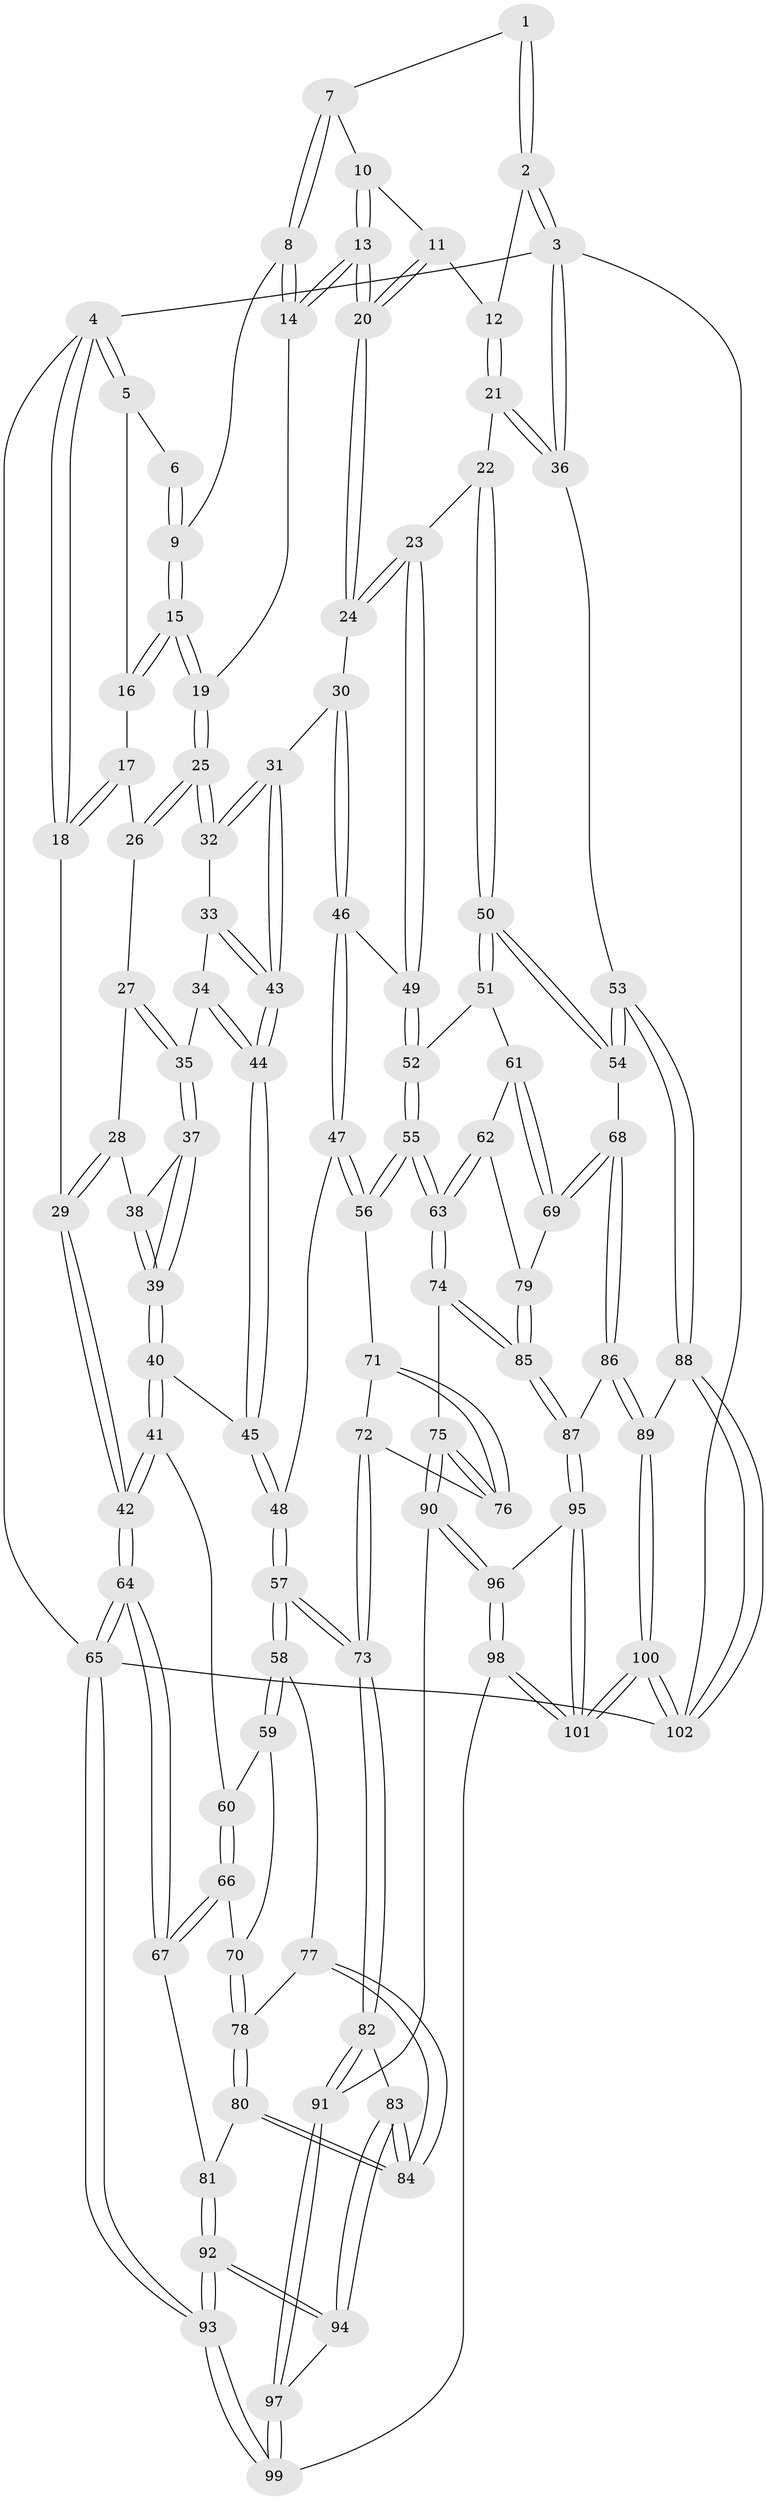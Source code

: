 // Generated by graph-tools (version 1.1) at 2025/11/02/27/25 16:11:59]
// undirected, 102 vertices, 252 edges
graph export_dot {
graph [start="1"]
  node [color=gray90,style=filled];
  1 [pos="+0.6204940715627913+0"];
  2 [pos="+1+0"];
  3 [pos="+1+0"];
  4 [pos="+0+0"];
  5 [pos="+0.20932195873928097+0"];
  6 [pos="+0.3452820520009519+0"];
  7 [pos="+0.622792714232669+0"];
  8 [pos="+0.5826463286967385+0.008780654424953602"];
  9 [pos="+0.4648410270370814+0.09090722078887008"];
  10 [pos="+0.674407336288271+0"];
  11 [pos="+0.7960642357511096+0.11896958726662005"];
  12 [pos="+0.9240370711621334+0.04234081250221372"];
  13 [pos="+0.6915657719098136+0.23248221527022897"];
  14 [pos="+0.6091711208657182+0.19140172010499085"];
  15 [pos="+0.42829348139901735+0.1841860725788501"];
  16 [pos="+0.21709937389964648+0"];
  17 [pos="+0.1899102574380321+0.14204287820225595"];
  18 [pos="+0+0.3114814697248126"];
  19 [pos="+0.43139406797885327+0.217155553577816"];
  20 [pos="+0.7236530829908374+0.2535206318866255"];
  21 [pos="+0.9455466302943183+0.37462312282618043"];
  22 [pos="+0.9307586498251864+0.37574512562480983"];
  23 [pos="+0.9175012054893771+0.372648372235567"];
  24 [pos="+0.7261146988439863+0.259997147065646"];
  25 [pos="+0.4121813868755264+0.24228192668281867"];
  26 [pos="+0.22786835513936268+0.19192677401212963"];
  27 [pos="+0.19223146863356774+0.31318931221151136"];
  28 [pos="+0.10116476270491156+0.3422112579146321"];
  29 [pos="+0+0.3539369629129827"];
  30 [pos="+0.5980816006394425+0.42576728829421334"];
  31 [pos="+0.5445010637027055+0.41939868714357187"];
  32 [pos="+0.4114966466775502+0.3118382334272572"];
  33 [pos="+0.3927188147698279+0.33154467215341105"];
  34 [pos="+0.31311041736882705+0.40738841639849116"];
  35 [pos="+0.29142021990609474+0.41362540243982293"];
  36 [pos="+1+0.41292607963679273"];
  37 [pos="+0.2526608231922838+0.45926956767216387"];
  38 [pos="+0.10174917167126707+0.3428520398062749"];
  39 [pos="+0.22136961733158356+0.5031789762323009"];
  40 [pos="+0.19972339378154141+0.5443900915500735"];
  41 [pos="+0.1906292084325444+0.5541341916487977"];
  42 [pos="+0+0.4630698416677985"];
  43 [pos="+0.445900592774581+0.532618584781855"];
  44 [pos="+0.42797934615881694+0.5567087468670127"];
  45 [pos="+0.4271398343863899+0.5688070023009537"];
  46 [pos="+0.6437850187566039+0.5192418184747981"];
  47 [pos="+0.45712675666297553+0.6332767578243542"];
  48 [pos="+0.44259288702457383+0.622436805495037"];
  49 [pos="+0.6774514850307973+0.5482090575804881"];
  50 [pos="+0.8254933465446861+0.6298562506021073"];
  51 [pos="+0.706259183468105+0.5839207978341487"];
  52 [pos="+0.6818052275020273+0.5598913433449999"];
  53 [pos="+1+0.7313441551510174"];
  54 [pos="+0.8546246525751954+0.67770951391043"];
  55 [pos="+0.5625498023207962+0.7171923369844061"];
  56 [pos="+0.46037831824809633+0.6388732008981923"];
  57 [pos="+0.29914816516888976+0.6847536057678414"];
  58 [pos="+0.29101581287045697+0.6804526666158454"];
  59 [pos="+0.23235638222318267+0.6270415090176066"];
  60 [pos="+0.1952679502961814+0.5744807740483312"];
  61 [pos="+0.6988512389861954+0.6782687571004848"];
  62 [pos="+0.6688897014077103+0.7212264532046914"];
  63 [pos="+0.5745289948135531+0.7461920005512694"];
  64 [pos="+0+0.647775936148969"];
  65 [pos="+0+1"];
  66 [pos="+0.10729556598295904+0.7074754508431749"];
  67 [pos="+0.06612562104818223+0.7371234715393719"];
  68 [pos="+0.8262670730236764+0.715000980679809"];
  69 [pos="+0.7611409767044088+0.7282332757967341"];
  70 [pos="+0.18041859699403792+0.7306238596227291"];
  71 [pos="+0.45309189752878276+0.6605815702664735"];
  72 [pos="+0.3882300363977734+0.7975121790797057"];
  73 [pos="+0.3270744039219214+0.8164871164014231"];
  74 [pos="+0.5730727439823899+0.7785922787929374"];
  75 [pos="+0.5199330522816427+0.8383586810280168"];
  76 [pos="+0.4589792533506861+0.8122407402683242"];
  77 [pos="+0.2698453174874051+0.6993244598607276"];
  78 [pos="+0.19356817585235808+0.7600254909562632"];
  79 [pos="+0.721208917257231+0.7591971182317367"];
  80 [pos="+0.1880356820757202+0.813967891723386"];
  81 [pos="+0.103728855808691+0.8010285600076574"];
  82 [pos="+0.31259097213894493+0.8433048740187202"];
  83 [pos="+0.234258576909438+0.8554368460107987"];
  84 [pos="+0.19684884316655368+0.821265476065145"];
  85 [pos="+0.7065329265775525+0.8615006960701582"];
  86 [pos="+0.8111771408407653+0.8566767909854445"];
  87 [pos="+0.7236549048247155+0.8865174370914624"];
  88 [pos="+1+0.7329058748669082"];
  89 [pos="+0.9183629689634466+0.895885184430178"];
  90 [pos="+0.5146500731027257+0.8822682231153562"];
  91 [pos="+0.3479893334034983+0.9053653001035762"];
  92 [pos="+0+1"];
  93 [pos="+0+1"];
  94 [pos="+0.19029497795609207+0.9292468979662016"];
  95 [pos="+0.7085502830701169+0.9310181736669347"];
  96 [pos="+0.5272855112600339+0.9260858349757816"];
  97 [pos="+0.35784659597135215+1"];
  98 [pos="+0.44621551508840845+1"];
  99 [pos="+0.4145474885093568+1"];
  100 [pos="+0.8456802487224612+1"];
  101 [pos="+0.7512425361239525+1"];
  102 [pos="+1+1"];
  1 -- 2;
  1 -- 2;
  1 -- 7;
  2 -- 3;
  2 -- 3;
  2 -- 12;
  3 -- 4;
  3 -- 36;
  3 -- 36;
  3 -- 102;
  4 -- 5;
  4 -- 5;
  4 -- 18;
  4 -- 18;
  4 -- 65;
  5 -- 6;
  5 -- 16;
  6 -- 9;
  6 -- 9;
  7 -- 8;
  7 -- 8;
  7 -- 10;
  8 -- 9;
  8 -- 14;
  8 -- 14;
  9 -- 15;
  9 -- 15;
  10 -- 11;
  10 -- 13;
  10 -- 13;
  11 -- 12;
  11 -- 20;
  11 -- 20;
  12 -- 21;
  12 -- 21;
  13 -- 14;
  13 -- 14;
  13 -- 20;
  13 -- 20;
  14 -- 19;
  15 -- 16;
  15 -- 16;
  15 -- 19;
  15 -- 19;
  16 -- 17;
  17 -- 18;
  17 -- 18;
  17 -- 26;
  18 -- 29;
  19 -- 25;
  19 -- 25;
  20 -- 24;
  20 -- 24;
  21 -- 22;
  21 -- 36;
  21 -- 36;
  22 -- 23;
  22 -- 50;
  22 -- 50;
  23 -- 24;
  23 -- 24;
  23 -- 49;
  23 -- 49;
  24 -- 30;
  25 -- 26;
  25 -- 26;
  25 -- 32;
  25 -- 32;
  26 -- 27;
  27 -- 28;
  27 -- 35;
  27 -- 35;
  28 -- 29;
  28 -- 29;
  28 -- 38;
  29 -- 42;
  29 -- 42;
  30 -- 31;
  30 -- 46;
  30 -- 46;
  31 -- 32;
  31 -- 32;
  31 -- 43;
  31 -- 43;
  32 -- 33;
  33 -- 34;
  33 -- 43;
  33 -- 43;
  34 -- 35;
  34 -- 44;
  34 -- 44;
  35 -- 37;
  35 -- 37;
  36 -- 53;
  37 -- 38;
  37 -- 39;
  37 -- 39;
  38 -- 39;
  38 -- 39;
  39 -- 40;
  39 -- 40;
  40 -- 41;
  40 -- 41;
  40 -- 45;
  41 -- 42;
  41 -- 42;
  41 -- 60;
  42 -- 64;
  42 -- 64;
  43 -- 44;
  43 -- 44;
  44 -- 45;
  44 -- 45;
  45 -- 48;
  45 -- 48;
  46 -- 47;
  46 -- 47;
  46 -- 49;
  47 -- 48;
  47 -- 56;
  47 -- 56;
  48 -- 57;
  48 -- 57;
  49 -- 52;
  49 -- 52;
  50 -- 51;
  50 -- 51;
  50 -- 54;
  50 -- 54;
  51 -- 52;
  51 -- 61;
  52 -- 55;
  52 -- 55;
  53 -- 54;
  53 -- 54;
  53 -- 88;
  53 -- 88;
  54 -- 68;
  55 -- 56;
  55 -- 56;
  55 -- 63;
  55 -- 63;
  56 -- 71;
  57 -- 58;
  57 -- 58;
  57 -- 73;
  57 -- 73;
  58 -- 59;
  58 -- 59;
  58 -- 77;
  59 -- 60;
  59 -- 70;
  60 -- 66;
  60 -- 66;
  61 -- 62;
  61 -- 69;
  61 -- 69;
  62 -- 63;
  62 -- 63;
  62 -- 79;
  63 -- 74;
  63 -- 74;
  64 -- 65;
  64 -- 65;
  64 -- 67;
  64 -- 67;
  65 -- 93;
  65 -- 93;
  65 -- 102;
  66 -- 67;
  66 -- 67;
  66 -- 70;
  67 -- 81;
  68 -- 69;
  68 -- 69;
  68 -- 86;
  68 -- 86;
  69 -- 79;
  70 -- 78;
  70 -- 78;
  71 -- 72;
  71 -- 76;
  71 -- 76;
  72 -- 73;
  72 -- 73;
  72 -- 76;
  73 -- 82;
  73 -- 82;
  74 -- 75;
  74 -- 85;
  74 -- 85;
  75 -- 76;
  75 -- 76;
  75 -- 90;
  75 -- 90;
  77 -- 78;
  77 -- 84;
  77 -- 84;
  78 -- 80;
  78 -- 80;
  79 -- 85;
  79 -- 85;
  80 -- 81;
  80 -- 84;
  80 -- 84;
  81 -- 92;
  81 -- 92;
  82 -- 83;
  82 -- 91;
  82 -- 91;
  83 -- 84;
  83 -- 84;
  83 -- 94;
  83 -- 94;
  85 -- 87;
  85 -- 87;
  86 -- 87;
  86 -- 89;
  86 -- 89;
  87 -- 95;
  87 -- 95;
  88 -- 89;
  88 -- 102;
  88 -- 102;
  89 -- 100;
  89 -- 100;
  90 -- 91;
  90 -- 96;
  90 -- 96;
  91 -- 97;
  91 -- 97;
  92 -- 93;
  92 -- 93;
  92 -- 94;
  92 -- 94;
  93 -- 99;
  93 -- 99;
  94 -- 97;
  95 -- 96;
  95 -- 101;
  95 -- 101;
  96 -- 98;
  96 -- 98;
  97 -- 99;
  97 -- 99;
  98 -- 99;
  98 -- 101;
  98 -- 101;
  100 -- 101;
  100 -- 101;
  100 -- 102;
  100 -- 102;
}

